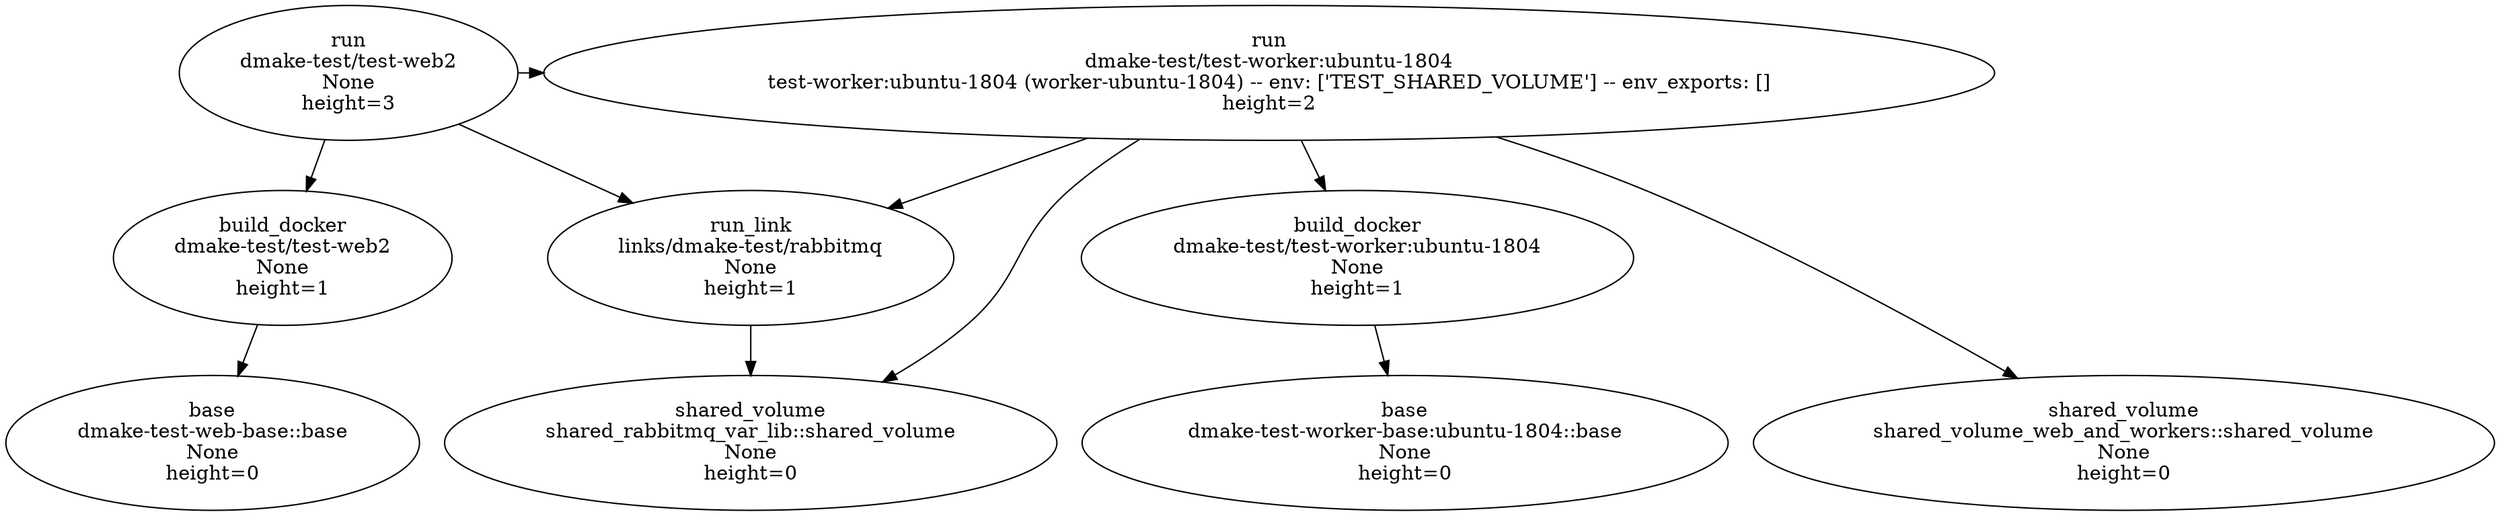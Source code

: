 // DMake Services
digraph {
	subgraph "group base" {
		rank=same
		"('base', 'dmake-test-web-base__base', None)" [label="base
dmake-test-web-base::base
None
height=0"]
		"('base', 'dmake-test-worker-base_ubuntu-1804__base', None)" [label="base
dmake-test-worker-base:ubuntu-1804::base
None
height=0"]
	}
	"('build_docker', 'dmake-test/test-web2', None)" -> "('base', 'dmake-test-web-base__base', None)"
	"('build_docker', 'dmake-test/test-worker_ubuntu-1804', None)" -> "('base', 'dmake-test-worker-base_ubuntu-1804__base', None)"
	subgraph "group build_docker" {
		rank=same
		"('build_docker', 'dmake-test/test-web2', None)" [label="build_docker
dmake-test/test-web2
None
height=1"]
		"('build_docker', 'dmake-test/test-worker_ubuntu-1804', None)" [label="build_docker
dmake-test/test-worker:ubuntu-1804
None
height=1"]
	}
	"('run', 'dmake-test/test-web2', None)" -> "('build_docker', 'dmake-test/test-web2', None)"
	"('run', 'dmake-test/test-web2', None)" -> "('run', 'dmake-test/test-worker_ubuntu-1804', NeededServiceSerializer(service_name='test-worker_ubuntu-1804', link_name='worker-ubuntu-1804', env=['TEST_SHARED_VOLUME'], env_exports=[]))"
	"('run', 'dmake-test/test-web2', None)" -> "('run_link', 'links/dmake-test/rabbitmq', None)"
	"('run', 'dmake-test/test-worker_ubuntu-1804', NeededServiceSerializer(service_name='test-worker_ubuntu-1804', link_name='worker-ubuntu-1804', env=['TEST_SHARED_VOLUME'], env_exports=[]))" -> "('build_docker', 'dmake-test/test-worker_ubuntu-1804', None)"
	"('run', 'dmake-test/test-worker_ubuntu-1804', NeededServiceSerializer(service_name='test-worker_ubuntu-1804', link_name='worker-ubuntu-1804', env=['TEST_SHARED_VOLUME'], env_exports=[]))" -> "('run_link', 'links/dmake-test/rabbitmq', None)"
	"('run', 'dmake-test/test-worker_ubuntu-1804', NeededServiceSerializer(service_name='test-worker_ubuntu-1804', link_name='worker-ubuntu-1804', env=['TEST_SHARED_VOLUME'], env_exports=[]))" -> "('shared_volume', 'shared_rabbitmq_var_lib__shared_volume', None)"
	"('run', 'dmake-test/test-worker_ubuntu-1804', NeededServiceSerializer(service_name='test-worker_ubuntu-1804', link_name='worker-ubuntu-1804', env=['TEST_SHARED_VOLUME'], env_exports=[]))" -> "('shared_volume', 'shared_volume_web_and_workers__shared_volume', None)"
	subgraph "group run" {
		rank=same
		"('run', 'dmake-test/test-web2', None)" [label="run
dmake-test/test-web2
None
height=3"]
		"('run', 'dmake-test/test-worker_ubuntu-1804', NeededServiceSerializer(service_name='test-worker_ubuntu-1804', link_name='worker-ubuntu-1804', env=['TEST_SHARED_VOLUME'], env_exports=[]))" [label="run
dmake-test/test-worker:ubuntu-1804
test-worker:ubuntu-1804 (worker-ubuntu-1804) -- env: ['TEST_SHARED_VOLUME'] -- env_exports: []
height=2"]
	}
	"('run_link', 'links/dmake-test/rabbitmq', None)" -> "('shared_volume', 'shared_rabbitmq_var_lib__shared_volume', None)"
	subgraph "group run_link" {
		rank=same
		"('run_link', 'links/dmake-test/rabbitmq', None)" [label="run_link
links/dmake-test/rabbitmq
None
height=1"]
	}
	subgraph "group shared_volume" {
		rank=same
		"('shared_volume', 'shared_rabbitmq_var_lib__shared_volume', None)" [label="shared_volume
shared_rabbitmq_var_lib::shared_volume
None
height=0"]
		"('shared_volume', 'shared_volume_web_and_workers__shared_volume', None)" [label="shared_volume
shared_volume_web_and_workers::shared_volume
None
height=0"]
	}
}

